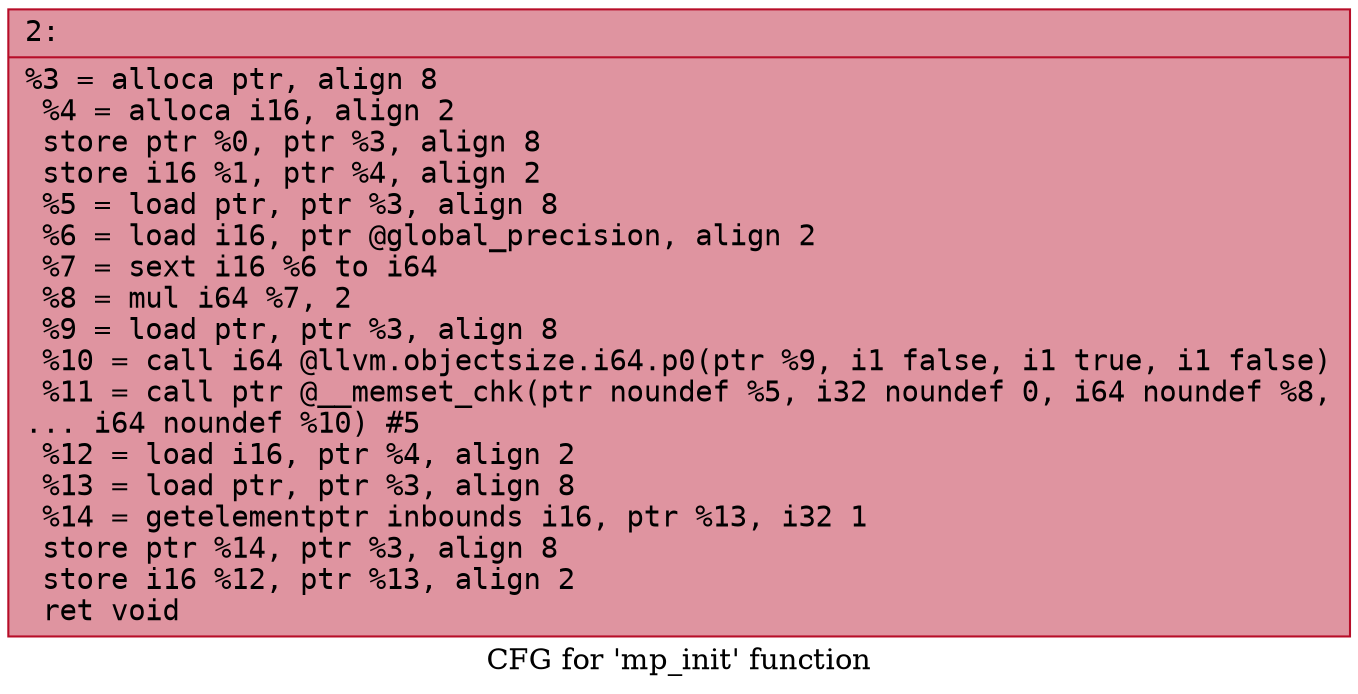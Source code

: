 digraph "CFG for 'mp_init' function" {
	label="CFG for 'mp_init' function";

	Node0x600001f92d50 [shape=record,color="#b70d28ff", style=filled, fillcolor="#b70d2870" fontname="Courier",label="{2:\l|  %3 = alloca ptr, align 8\l  %4 = alloca i16, align 2\l  store ptr %0, ptr %3, align 8\l  store i16 %1, ptr %4, align 2\l  %5 = load ptr, ptr %3, align 8\l  %6 = load i16, ptr @global_precision, align 2\l  %7 = sext i16 %6 to i64\l  %8 = mul i64 %7, 2\l  %9 = load ptr, ptr %3, align 8\l  %10 = call i64 @llvm.objectsize.i64.p0(ptr %9, i1 false, i1 true, i1 false)\l  %11 = call ptr @__memset_chk(ptr noundef %5, i32 noundef 0, i64 noundef %8,\l... i64 noundef %10) #5\l  %12 = load i16, ptr %4, align 2\l  %13 = load ptr, ptr %3, align 8\l  %14 = getelementptr inbounds i16, ptr %13, i32 1\l  store ptr %14, ptr %3, align 8\l  store i16 %12, ptr %13, align 2\l  ret void\l}"];
}
